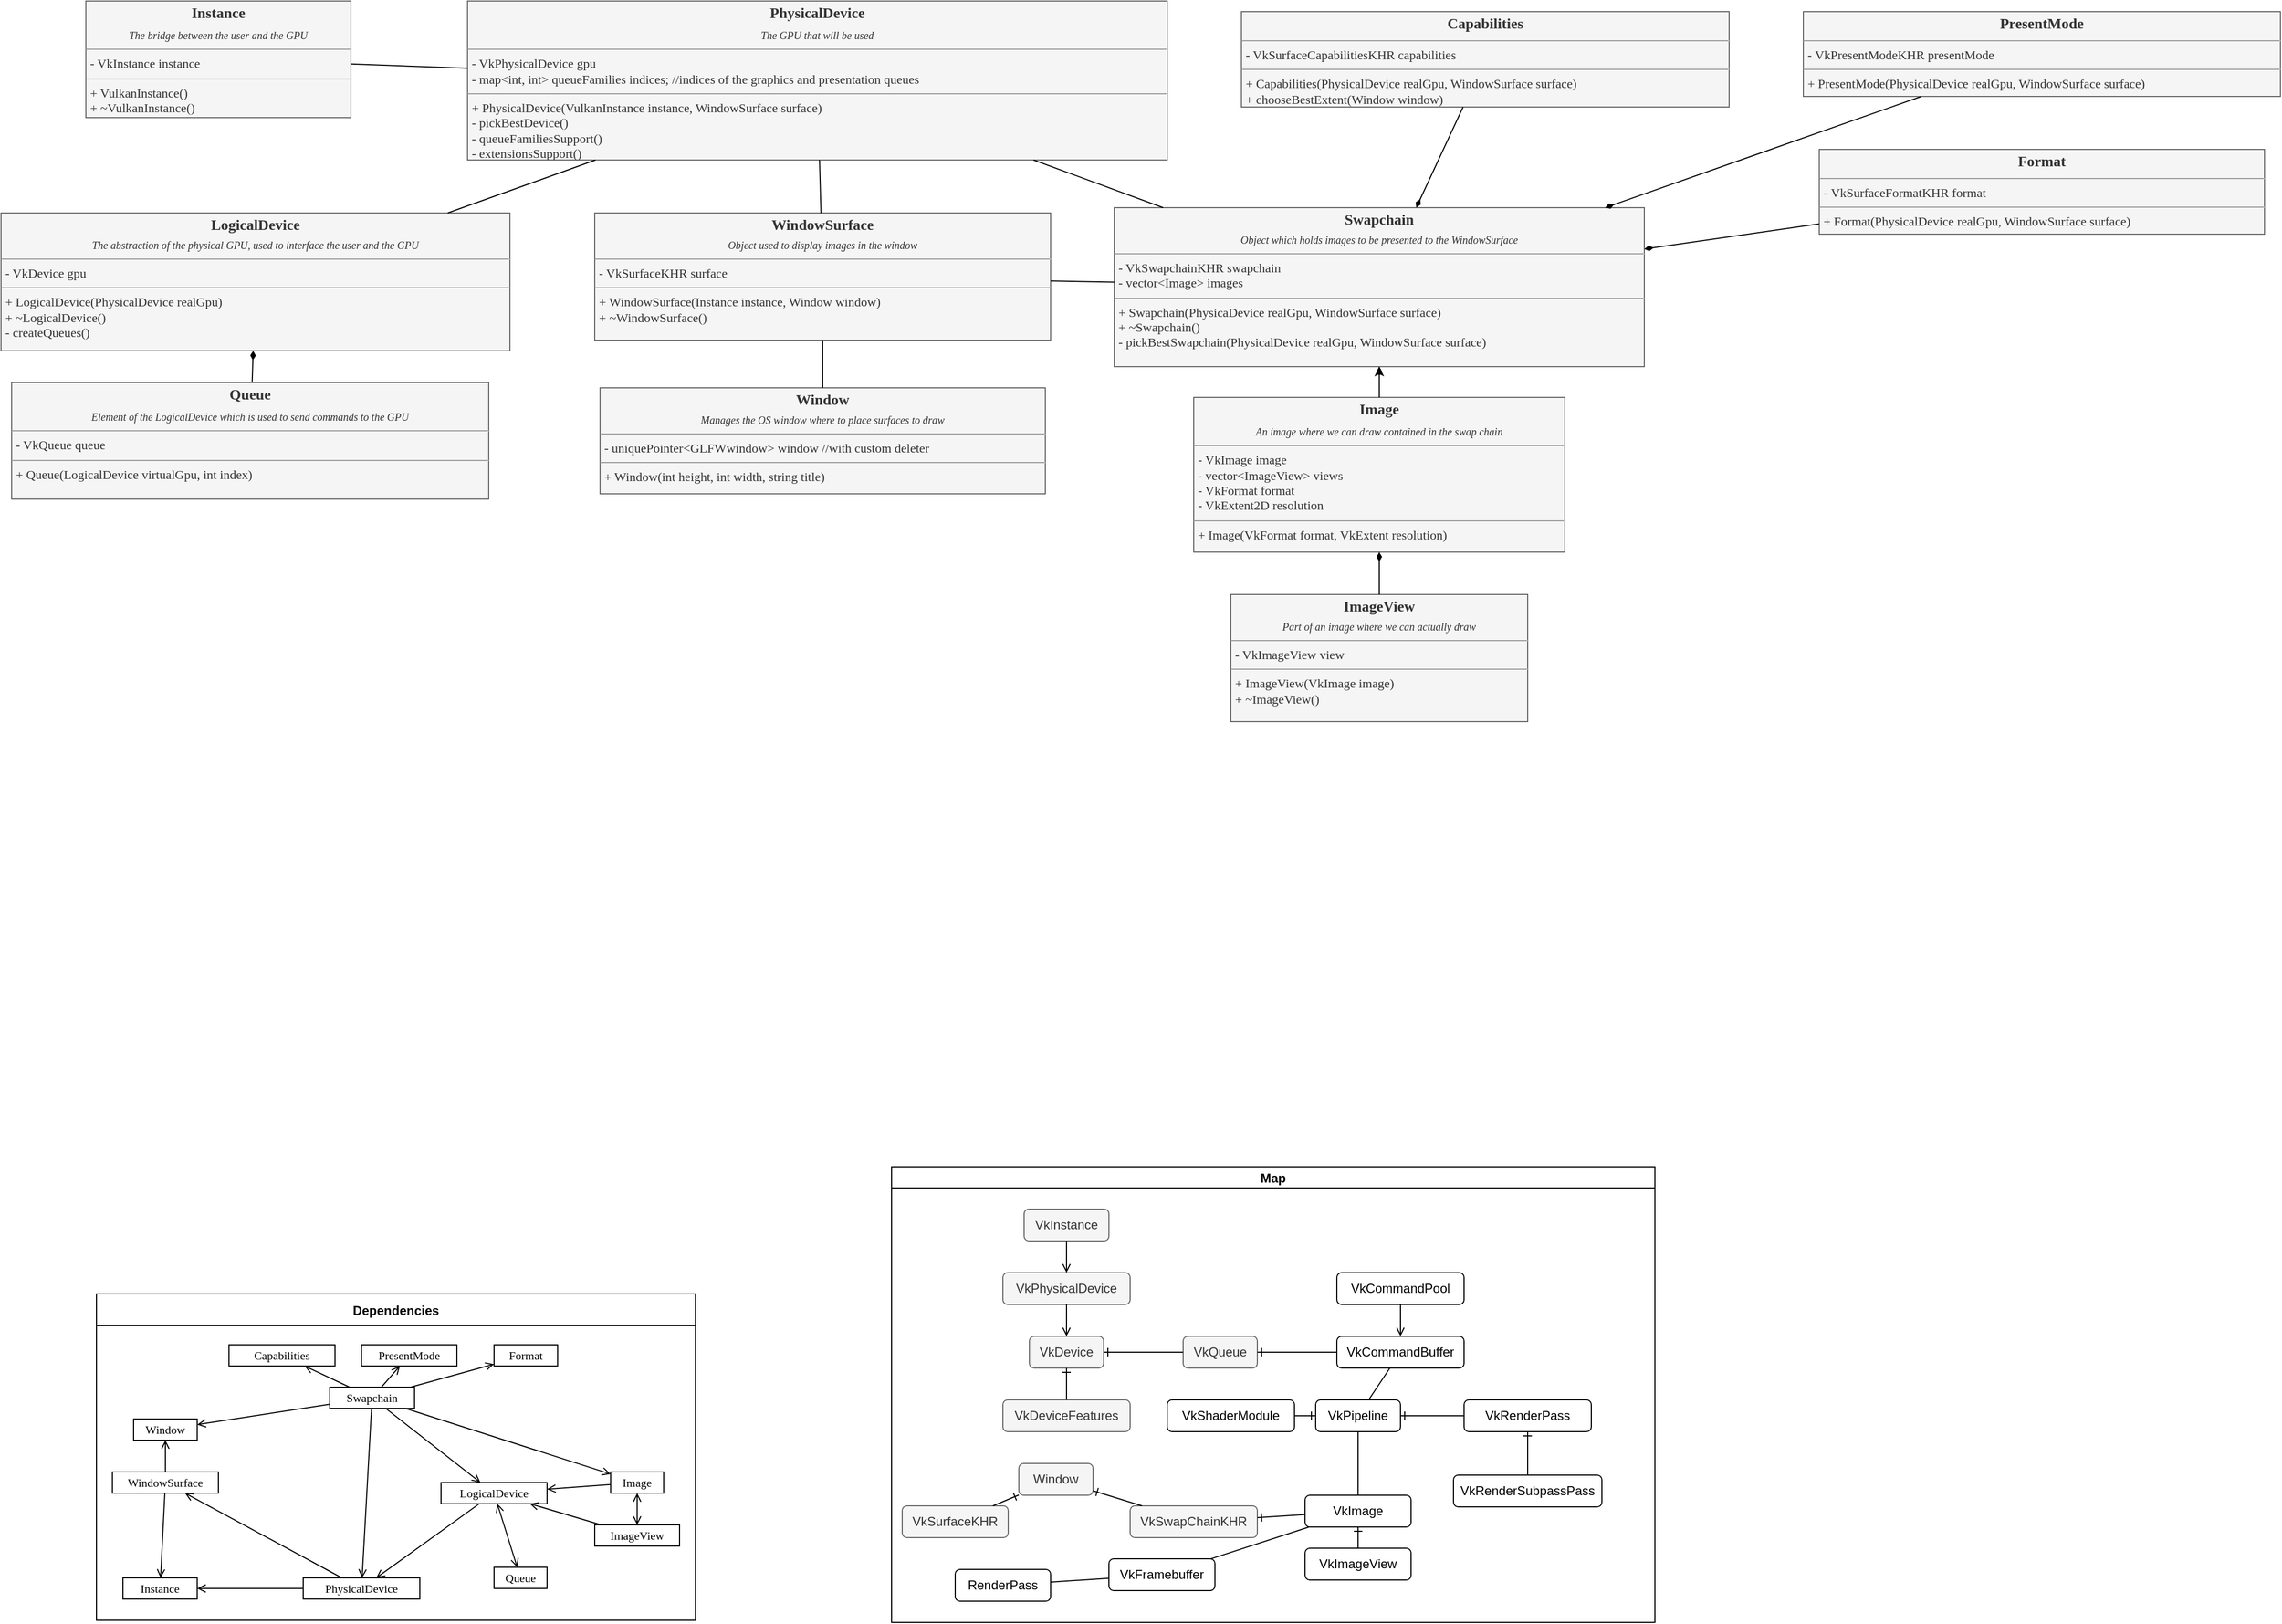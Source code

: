 <mxfile version="19.0.3" type="device"><diagram id="rbOcFvjgUG9JB_OX_Ti9" name="Page-1"><mxGraphModel dx="1422" dy="857" grid="1" gridSize="10" guides="1" tooltips="1" connect="1" arrows="1" fold="1" page="1" pageScale="1" pageWidth="1169" pageHeight="827" math="0" shadow="0"><root><mxCell id="0"/><mxCell id="1" parent="0"/><mxCell id="Csarh29boLUl1VEJ10SK-6" value="&lt;p style=&quot;margin:0px;margin-top:4px;text-align:center;&quot;&gt;&lt;b&gt;&lt;font style=&quot;font-size: 14px;&quot;&gt;Window&lt;/font&gt;&lt;/b&gt;&lt;/p&gt;&lt;p style=&quot;margin: 4px 0px 0px; text-align: center; font-size: 10px;&quot;&gt;&lt;i&gt;Manages the OS window where to place surfaces to draw&lt;/i&gt;&lt;/p&gt;&lt;hr size=&quot;1&quot;&gt;&lt;p style=&quot;margin:0px;margin-left:4px;&quot;&gt;- uniquePointer&amp;lt;GLFWwindow&amp;gt; window //with custom deleter&lt;br&gt;&lt;/p&gt;&lt;hr size=&quot;1&quot;&gt;&lt;p style=&quot;margin:0px;margin-left:4px;&quot;&gt;+ Window(int height, int width, string title)&lt;br&gt;&lt;/p&gt;" style="verticalAlign=top;align=left;overflow=fill;fontSize=12;fontFamily=Lucida Console;html=1;fillColor=#f5f5f5;fontColor=#333333;strokeColor=#666666;" parent="1" vertex="1"><mxGeometry x="645" y="405" width="420" height="100" as="geometry"/></mxCell><mxCell id="Csarh29boLUl1VEJ10SK-7" value="&lt;p style=&quot;margin:0px;margin-top:4px;text-align:center;&quot;&gt;&lt;span style=&quot;background-color: initial; font-size: 14px;&quot;&gt;&lt;b&gt;Instance&lt;/b&gt;&lt;/span&gt;&lt;/p&gt;&lt;p style=&quot;margin:0px;margin-top:4px;text-align:center;&quot;&gt;&lt;i style=&quot;font-size: 10px; background-color: initial;&quot;&gt;The bridge between the user and the GPU&lt;/i&gt;&lt;br&gt;&lt;/p&gt;&lt;hr size=&quot;1&quot;&gt;&lt;p style=&quot;margin:0px;margin-left:4px;&quot;&gt;- VkInstance instance&lt;br&gt;&lt;/p&gt;&lt;hr size=&quot;1&quot;&gt;&lt;p style=&quot;margin:0px;margin-left:4px;&quot;&gt;+ VulkanInstance()&lt;br&gt;&lt;/p&gt;&lt;p style=&quot;margin:0px;margin-left:4px;&quot;&gt;+ ~VulkanInstance()&lt;/p&gt;" style="verticalAlign=top;align=left;overflow=fill;fontSize=12;fontFamily=Lucida Console;html=1;fillColor=#f5f5f5;fontColor=#333333;strokeColor=#666666;" parent="1" vertex="1"><mxGeometry x="160" y="40" width="250" height="110" as="geometry"/></mxCell><mxCell id="x0F5m9DNL4i5_MZK4fRw-37" value="&lt;p style=&quot;margin:0px;margin-top:4px;text-align:center;&quot;&gt;&lt;span style=&quot;background-color: initial; font-size: 14px;&quot;&gt;&lt;b&gt;PhysicalDevice&lt;/b&gt;&lt;/span&gt;&lt;/p&gt;&lt;p style=&quot;margin:0px;margin-top:4px;text-align:center;&quot;&gt;&lt;i style=&quot;background-color: initial; font-size: 10px;&quot;&gt;The GPU that will be used&lt;/i&gt;&lt;br&gt;&lt;/p&gt;&lt;hr size=&quot;1&quot;&gt;&lt;p style=&quot;margin:0px;margin-left:4px;&quot;&gt;- VkPhysicalDevice gpu&lt;br&gt;&lt;/p&gt;&lt;p style=&quot;margin:0px;margin-left:4px;&quot;&gt;- map&amp;lt;int, int&amp;gt; queueFamilies indices; //indices of the graphics and presentation queues&lt;/p&gt;&lt;hr size=&quot;1&quot;&gt;&lt;p style=&quot;margin:0px;margin-left:4px;&quot;&gt;+ PhysicalDevice(VulkanInstance instance, WindowSurface surface)&lt;/p&gt;&lt;p style=&quot;margin:0px;margin-left:4px;&quot;&gt;- pickBestDevice()&lt;br&gt;- queueFamiliesSupport()&lt;/p&gt;&lt;p style=&quot;margin:0px;margin-left:4px;&quot;&gt;- extensionsSupport()&lt;/p&gt;" style="verticalAlign=top;align=left;overflow=fill;fontSize=12;fontFamily=Lucida Console;html=1;fillColor=#f5f5f5;fontColor=#333333;strokeColor=#666666;" parent="1" vertex="1"><mxGeometry x="520" y="40" width="660" height="150" as="geometry"/></mxCell><mxCell id="x0F5m9DNL4i5_MZK4fRw-38" value="&lt;p style=&quot;margin:0px;margin-top:4px;text-align:center;&quot;&gt;&lt;b&gt;&lt;font style=&quot;font-size: 14px;&quot;&gt;LogicalDevice&lt;/font&gt;&lt;/b&gt;&lt;/p&gt;&lt;p style=&quot;margin: 4px 0px 0px; text-align: center; font-size: 10px;&quot;&gt;&lt;i&gt;The abstraction of the physical GPU, used to interface the user and the GPU&lt;/i&gt;&lt;/p&gt;&lt;hr size=&quot;1&quot;&gt;&lt;p style=&quot;margin:0px;margin-left:4px;&quot;&gt;- VkDevice gpu&lt;br&gt;&lt;/p&gt;&lt;hr size=&quot;1&quot;&gt;&lt;p style=&quot;margin:0px;margin-left:4px;&quot;&gt;+ LogicalDevice(PhysicalDevice realGpu)&lt;br&gt;&lt;/p&gt;&lt;p style=&quot;margin:0px;margin-left:4px;&quot;&gt;+ ~LogicalDevice()&lt;/p&gt;&lt;p style=&quot;margin:0px;margin-left:4px;&quot;&gt;- createQueues()&lt;/p&gt;" style="verticalAlign=top;align=left;overflow=fill;fontSize=12;fontFamily=Lucida Console;html=1;fillColor=#f5f5f5;fontColor=#333333;strokeColor=#666666;" parent="1" vertex="1"><mxGeometry x="80" y="240" width="480" height="130" as="geometry"/></mxCell><mxCell id="x0F5m9DNL4i5_MZK4fRw-39" value="&lt;p style=&quot;margin:0px;margin-top:4px;text-align:center;&quot;&gt;&lt;span style=&quot;background-color: initial; font-size: 14px;&quot;&gt;&lt;b&gt;Queue&lt;/b&gt;&lt;/span&gt;&lt;/p&gt;&lt;p style=&quot;margin:0px;margin-top:4px;text-align:center;&quot;&gt;&lt;i style=&quot;font-size: 10px; background-color: initial;&quot;&gt;Element of the LogicalDevice which is used to send commands to the GPU&lt;/i&gt;&lt;br&gt;&lt;/p&gt;&lt;hr size=&quot;1&quot;&gt;&lt;p style=&quot;margin:0px;margin-left:4px;&quot;&gt;- VkQueue queue&lt;br&gt;&lt;/p&gt;&lt;hr size=&quot;1&quot;&gt;&lt;p style=&quot;margin:0px;margin-left:4px;&quot;&gt;+ Queue(LogicalDevice virtualGpu, int index)&lt;br&gt;&lt;/p&gt;" style="verticalAlign=top;align=left;overflow=fill;fontSize=12;fontFamily=Lucida Console;html=1;fillColor=#f5f5f5;fontColor=#333333;strokeColor=#666666;" parent="1" vertex="1"><mxGeometry x="90" y="400" width="450" height="110" as="geometry"/></mxCell><mxCell id="x0F5m9DNL4i5_MZK4fRw-40" value="" style="endArrow=diamondThin;html=1;rounded=0;endFill=1;" parent="1" source="x0F5m9DNL4i5_MZK4fRw-39" target="x0F5m9DNL4i5_MZK4fRw-38" edge="1"><mxGeometry width="50" height="50" relative="1" as="geometry"><mxPoint x="900" y="250" as="sourcePoint"/><mxPoint x="950" y="200" as="targetPoint"/></mxGeometry></mxCell><mxCell id="x0F5m9DNL4i5_MZK4fRw-42" value="" style="endArrow=none;html=1;rounded=0;" parent="1" source="x0F5m9DNL4i5_MZK4fRw-38" target="x0F5m9DNL4i5_MZK4fRw-37" edge="1"><mxGeometry width="50" height="50" relative="1" as="geometry"><mxPoint x="900" y="250" as="sourcePoint"/><mxPoint x="950" y="200" as="targetPoint"/></mxGeometry></mxCell><mxCell id="x0F5m9DNL4i5_MZK4fRw-43" value="&lt;p style=&quot;margin:0px;margin-top:4px;text-align:center;&quot;&gt;&lt;b&gt;&lt;font style=&quot;font-size: 14px;&quot;&gt;WindowSurface&lt;/font&gt;&lt;/b&gt;&lt;/p&gt;&lt;p style=&quot;margin: 4px 0px 0px; text-align: center; font-size: 10px;&quot;&gt;&lt;i&gt;Object used to display images in the window&lt;/i&gt;&lt;/p&gt;&lt;hr size=&quot;1&quot;&gt;&lt;p style=&quot;margin:0px;margin-left:4px;&quot;&gt;- VkSurfaceKHR surface&lt;br&gt;&lt;/p&gt;&lt;hr size=&quot;1&quot;&gt;&lt;p style=&quot;margin:0px;margin-left:4px;&quot;&gt;+ WindowSurface(Instance instance, Window window)&lt;br&gt;&lt;/p&gt;&lt;p style=&quot;margin:0px;margin-left:4px;&quot;&gt;+ ~WindowSurface()&lt;/p&gt;" style="verticalAlign=top;align=left;overflow=fill;fontSize=12;fontFamily=Lucida Console;html=1;fillColor=#f5f5f5;fontColor=#333333;strokeColor=#666666;" parent="1" vertex="1"><mxGeometry x="640" y="240" width="430" height="120" as="geometry"/></mxCell><mxCell id="x0F5m9DNL4i5_MZK4fRw-44" value="" style="endArrow=none;html=1;rounded=0;" parent="1" source="Csarh29boLUl1VEJ10SK-7" target="x0F5m9DNL4i5_MZK4fRw-37" edge="1"><mxGeometry width="50" height="50" relative="1" as="geometry"><mxPoint x="700" y="130" as="sourcePoint"/><mxPoint x="750" y="80" as="targetPoint"/></mxGeometry></mxCell><mxCell id="x0F5m9DNL4i5_MZK4fRw-45" value="" style="endArrow=none;html=1;rounded=0;" parent="1" source="x0F5m9DNL4i5_MZK4fRw-43" target="x0F5m9DNL4i5_MZK4fRw-37" edge="1"><mxGeometry width="50" height="50" relative="1" as="geometry"><mxPoint x="240" y="580" as="sourcePoint"/><mxPoint x="290" y="530" as="targetPoint"/></mxGeometry></mxCell><mxCell id="x0F5m9DNL4i5_MZK4fRw-46" value="" style="endArrow=none;html=1;rounded=0;" parent="1" source="Csarh29boLUl1VEJ10SK-6" target="x0F5m9DNL4i5_MZK4fRw-43" edge="1"><mxGeometry width="50" height="50" relative="1" as="geometry"><mxPoint x="240" y="650" as="sourcePoint"/><mxPoint x="290" y="600" as="targetPoint"/></mxGeometry></mxCell><mxCell id="x0F5m9DNL4i5_MZK4fRw-47" value="&lt;p style=&quot;margin:0px;margin-top:4px;text-align:center;&quot;&gt;&lt;b&gt;&lt;font style=&quot;font-size: 14px;&quot;&gt;Swapchain&lt;/font&gt;&lt;/b&gt;&lt;/p&gt;&lt;p style=&quot;margin: 4px 0px 0px; text-align: center; font-size: 10px;&quot;&gt;&lt;i&gt;Object which holds images to be presented to the WindowSurface&lt;/i&gt;&lt;/p&gt;&lt;hr size=&quot;1&quot;&gt;&lt;p style=&quot;margin:0px;margin-left:4px;&quot;&gt;- VkSwapchainKHR swapchain&lt;br&gt;&lt;/p&gt;&lt;p style=&quot;margin:0px;margin-left:4px;&quot;&gt;- vector&amp;lt;Image&amp;gt; images&lt;/p&gt;&lt;hr size=&quot;1&quot;&gt;&lt;p style=&quot;margin:0px;margin-left:4px;&quot;&gt;+ Swapchain(PhysicaDevice realGpu, WindowSurface surface)&lt;br&gt;&lt;/p&gt;&lt;p style=&quot;margin:0px;margin-left:4px;&quot;&gt;+ ~Swapchain()&lt;/p&gt;&lt;p style=&quot;margin:0px;margin-left:4px;&quot;&gt;- pickBestSwapchain(PhysicalDevice realGpu, WindowSurface surface)&lt;/p&gt;" style="verticalAlign=top;align=left;overflow=fill;fontSize=12;fontFamily=Lucida Console;html=1;fillColor=#f5f5f5;fontColor=#333333;strokeColor=#666666;" parent="1" vertex="1"><mxGeometry x="1130" y="235" width="500" height="150" as="geometry"/></mxCell><mxCell id="x0F5m9DNL4i5_MZK4fRw-48" value="" style="endArrow=none;html=1;rounded=0;" parent="1" source="x0F5m9DNL4i5_MZK4fRw-47" target="x0F5m9DNL4i5_MZK4fRw-43" edge="1"><mxGeometry width="50" height="50" relative="1" as="geometry"><mxPoint x="670" y="800" as="sourcePoint"/><mxPoint x="720" y="750" as="targetPoint"/></mxGeometry></mxCell><mxCell id="x0F5m9DNL4i5_MZK4fRw-49" value="" style="endArrow=none;html=1;rounded=0;" parent="1" source="x0F5m9DNL4i5_MZK4fRw-47" target="x0F5m9DNL4i5_MZK4fRw-37" edge="1"><mxGeometry width="50" height="50" relative="1" as="geometry"><mxPoint x="700" y="760" as="sourcePoint"/><mxPoint x="750" y="710" as="targetPoint"/></mxGeometry></mxCell><mxCell id="xF04Z9lJuxCk-UD2dmG_-4" value="" style="edgeStyle=orthogonalEdgeStyle;rounded=0;orthogonalLoop=1;jettySize=auto;html=1;" parent="1" source="3VVenZ4GIFBCYNh-mGEa-1" target="x0F5m9DNL4i5_MZK4fRw-47" edge="1"><mxGeometry relative="1" as="geometry"/></mxCell><mxCell id="3VVenZ4GIFBCYNh-mGEa-1" value="&lt;p style=&quot;margin:0px;margin-top:4px;text-align:center;&quot;&gt;&lt;span style=&quot;background-color: initial; font-size: 14px;&quot;&gt;&lt;b&gt;Image&lt;/b&gt;&lt;/span&gt;&lt;/p&gt;&lt;p style=&quot;margin:0px;margin-top:4px;text-align:center;&quot;&gt;&lt;span style=&quot;font-size: 10px;&quot;&gt;&lt;i&gt;An image where we can draw contained in the swap chain&lt;/i&gt;&lt;/span&gt;&lt;/p&gt;&lt;hr size=&quot;1&quot;&gt;&lt;p style=&quot;margin:0px;margin-left:4px;&quot;&gt;- VkImage image&lt;br&gt;&lt;/p&gt;&lt;p style=&quot;margin:0px;margin-left:4px;&quot;&gt;- vector&amp;lt;ImageView&amp;gt; views&lt;/p&gt;&lt;p style=&quot;margin:0px;margin-left:4px;&quot;&gt;- VkFormat format&lt;/p&gt;&lt;p style=&quot;margin:0px;margin-left:4px;&quot;&gt;- VkExtent2D resolution&lt;/p&gt;&lt;hr size=&quot;1&quot;&gt;&lt;p style=&quot;margin:0px;margin-left:4px;&quot;&gt;+ Image(VkFormat format, VkExtent resolution)&lt;br&gt;&lt;/p&gt;" style="verticalAlign=top;align=left;overflow=fill;fontSize=12;fontFamily=Lucida Console;html=1;fillColor=#f5f5f5;fontColor=#333333;strokeColor=#666666;" parent="1" vertex="1"><mxGeometry x="1205" y="414" width="350" height="146" as="geometry"/></mxCell><mxCell id="3VVenZ4GIFBCYNh-mGEa-2" value="" style="endArrow=diamondThin;html=1;rounded=0;endFill=1;" parent="1" source="3VVenZ4GIFBCYNh-mGEa-1" target="x0F5m9DNL4i5_MZK4fRw-47" edge="1"><mxGeometry width="50" height="50" relative="1" as="geometry"><mxPoint x="326.833" y="410" as="sourcePoint"/><mxPoint x="327.833" y="380" as="targetPoint"/></mxGeometry></mxCell><mxCell id="3VVenZ4GIFBCYNh-mGEa-6" value="&lt;p style=&quot;margin:0px;margin-top:4px;text-align:center;&quot;&gt;&lt;b&gt;&lt;font style=&quot;font-size: 14px;&quot;&gt;ImageView&lt;/font&gt;&lt;/b&gt;&lt;/p&gt;&lt;p style=&quot;margin: 4px 0px 0px; text-align: center; font-size: 10px;&quot;&gt;&lt;i&gt;Part of an image where we can actually draw&lt;/i&gt;&lt;/p&gt;&lt;hr size=&quot;1&quot;&gt;&lt;p style=&quot;margin:0px;margin-left:4px;&quot;&gt;- VkImageView view&lt;br&gt;&lt;/p&gt;&lt;hr size=&quot;1&quot;&gt;&lt;p style=&quot;margin:0px;margin-left:4px;&quot;&gt;+ ImageView(VkImage image)&lt;br&gt;&lt;/p&gt;&lt;p style=&quot;margin:0px;margin-left:4px;&quot;&gt;+ ~ImageView()&lt;/p&gt;" style="verticalAlign=top;align=left;overflow=fill;fontSize=12;fontFamily=Lucida Console;html=1;fillColor=#f5f5f5;fontColor=#333333;strokeColor=#666666;" parent="1" vertex="1"><mxGeometry x="1240" y="600" width="280" height="120" as="geometry"/></mxCell><mxCell id="3VVenZ4GIFBCYNh-mGEa-7" value="" style="endArrow=diamondThin;html=1;rounded=0;endFill=1;" parent="1" source="3VVenZ4GIFBCYNh-mGEa-6" target="3VVenZ4GIFBCYNh-mGEa-1" edge="1"><mxGeometry width="50" height="50" relative="1" as="geometry"><mxPoint x="1390" y="424" as="sourcePoint"/><mxPoint x="1390" y="395" as="targetPoint"/></mxGeometry></mxCell><mxCell id="xF04Z9lJuxCk-UD2dmG_-1" value="&lt;p style=&quot;margin:0px;margin-top:4px;text-align:center;&quot;&gt;&lt;b&gt;&lt;font style=&quot;font-size: 14px;&quot;&gt;Format&lt;/font&gt;&lt;/b&gt;&lt;/p&gt;&lt;hr size=&quot;1&quot;&gt;&lt;p style=&quot;margin:0px;margin-left:4px;&quot;&gt;-&amp;nbsp;VkSurfaceFormatKHR format&lt;/p&gt;&lt;hr size=&quot;1&quot;&gt;&lt;p style=&quot;margin:0px;margin-left:4px;&quot;&gt;+ Format(PhysicalDevice realGpu, WindowSurface surface)&lt;/p&gt;" style="verticalAlign=top;align=left;overflow=fill;fontSize=12;fontFamily=Lucida Console;html=1;fillColor=#f5f5f5;fontColor=#333333;strokeColor=#666666;" parent="1" vertex="1"><mxGeometry x="1795" y="180" width="420" height="80" as="geometry"/></mxCell><mxCell id="xF04Z9lJuxCk-UD2dmG_-2" value="&lt;p style=&quot;margin:0px;margin-top:4px;text-align:center;&quot;&gt;&lt;b&gt;&lt;font style=&quot;font-size: 14px;&quot;&gt;PresentMode&lt;/font&gt;&lt;/b&gt;&lt;/p&gt;&lt;hr size=&quot;1&quot;&gt;&lt;p style=&quot;margin:0px;margin-left:4px;&quot;&gt;-&amp;nbsp;VkPresentModeKHR presentMode&lt;/p&gt;&lt;hr size=&quot;1&quot;&gt;&lt;p style=&quot;margin:0px;margin-left:4px;&quot;&gt;+ PresentMode(PhysicalDevice realGpu, WindowSurface surface)&lt;br&gt;&lt;/p&gt;" style="verticalAlign=top;align=left;overflow=fill;fontSize=12;fontFamily=Lucida Console;html=1;fillColor=#f5f5f5;fontColor=#333333;strokeColor=#666666;" parent="1" vertex="1"><mxGeometry x="1780" y="50" width="450" height="80" as="geometry"/></mxCell><mxCell id="xF04Z9lJuxCk-UD2dmG_-3" value="&lt;p style=&quot;margin:0px;margin-top:4px;text-align:center;&quot;&gt;&lt;b&gt;&lt;font style=&quot;font-size: 14px;&quot;&gt;Capabilities&lt;/font&gt;&lt;/b&gt;&lt;/p&gt;&lt;hr size=&quot;1&quot;&gt;&lt;p style=&quot;margin:0px;margin-left:4px;&quot;&gt;- VkSurfaceCapabilitiesKHR capabilities&lt;/p&gt;&lt;hr size=&quot;1&quot;&gt;&lt;p style=&quot;margin:0px;margin-left:4px;&quot;&gt;+ Capabilities(PhysicalDevice realGpu, WindowSurface surface)&lt;/p&gt;&lt;p style=&quot;margin:0px;margin-left:4px;&quot;&gt;+ chooseBestExtent(Window window)&lt;/p&gt;" style="verticalAlign=top;align=left;overflow=fill;fontSize=12;fontFamily=Lucida Console;html=1;fillColor=#f5f5f5;fontColor=#333333;strokeColor=#666666;" parent="1" vertex="1"><mxGeometry x="1250" y="50" width="460" height="90" as="geometry"/></mxCell><mxCell id="xF04Z9lJuxCk-UD2dmG_-5" value="" style="endArrow=diamondThin;html=1;rounded=0;endFill=1;" parent="1" source="xF04Z9lJuxCk-UD2dmG_-1" target="x0F5m9DNL4i5_MZK4fRw-47" edge="1"><mxGeometry width="50" height="50" relative="1" as="geometry"><mxPoint x="1390" y="610" as="sourcePoint"/><mxPoint x="1390" y="570" as="targetPoint"/></mxGeometry></mxCell><mxCell id="xF04Z9lJuxCk-UD2dmG_-6" value="" style="endArrow=diamondThin;html=1;rounded=0;endFill=1;" parent="1" source="xF04Z9lJuxCk-UD2dmG_-2" target="x0F5m9DNL4i5_MZK4fRw-47" edge="1"><mxGeometry width="50" height="50" relative="1" as="geometry"><mxPoint x="1400" y="620" as="sourcePoint"/><mxPoint x="1400" y="580" as="targetPoint"/></mxGeometry></mxCell><mxCell id="xF04Z9lJuxCk-UD2dmG_-7" value="" style="endArrow=diamondThin;html=1;rounded=0;endFill=1;" parent="1" source="xF04Z9lJuxCk-UD2dmG_-3" target="x0F5m9DNL4i5_MZK4fRw-47" edge="1"><mxGeometry width="50" height="50" relative="1" as="geometry"><mxPoint x="1410" y="630" as="sourcePoint"/><mxPoint x="1410" y="590" as="targetPoint"/></mxGeometry></mxCell><mxCell id="A_vBWlSeUT09PbW0YSJI-48" value="Dependencies" style="swimlane;startSize=30;rounded=0;fontSize=12;" parent="1" vertex="1"><mxGeometry x="170" y="1260" width="565" height="308" as="geometry"><mxRectangle x="140" y="1220" width="150" height="30" as="alternateBounds"/></mxGeometry></mxCell><mxCell id="A_vBWlSeUT09PbW0YSJI-1" value="&lt;p style=&quot;margin: 4px 0px 0px; font-size: 11px;&quot;&gt;&lt;span style=&quot;font-size: 11px;&quot;&gt;&lt;font style=&quot;font-size: 11px;&quot;&gt;Window&lt;/font&gt;&lt;/span&gt;&lt;/p&gt;" style="verticalAlign=middle;align=center;overflow=fill;fontSize=11;fontFamily=Lucida Console;html=1;rounded=0;fontStyle=0" parent="A_vBWlSeUT09PbW0YSJI-48" vertex="1"><mxGeometry x="35" y="118" width="60" height="20" as="geometry"/></mxCell><mxCell id="A_vBWlSeUT09PbW0YSJI-2" value="&lt;p style=&quot;margin: 4px 0px 0px; font-size: 11px;&quot;&gt;&lt;span style=&quot;background-color: initial; font-size: 11px;&quot;&gt;&lt;span style=&quot;font-size: 11px;&quot;&gt;Instance&lt;/span&gt;&lt;/span&gt;&lt;/p&gt;" style="verticalAlign=middle;align=center;overflow=fill;fontSize=11;fontFamily=Lucida Console;html=1;rounded=0;fontStyle=0" parent="A_vBWlSeUT09PbW0YSJI-48" vertex="1"><mxGeometry x="25" y="268" width="70" height="20" as="geometry"/></mxCell><mxCell id="A_vBWlSeUT09PbW0YSJI-3" value="&lt;p style=&quot;margin: 4px 0px 0px; font-size: 11px;&quot;&gt;&lt;span style=&quot;background-color: initial; font-size: 11px;&quot;&gt;&lt;span style=&quot;font-size: 11px;&quot;&gt;PhysicalDevice&lt;/span&gt;&lt;/span&gt;&lt;/p&gt;" style="verticalAlign=middle;align=center;overflow=fill;fontSize=11;fontFamily=Lucida Console;html=1;rounded=0;fontStyle=0" parent="A_vBWlSeUT09PbW0YSJI-48" vertex="1"><mxGeometry x="195" y="268" width="110" height="20" as="geometry"/></mxCell><mxCell id="A_vBWlSeUT09PbW0YSJI-4" value="&lt;p style=&quot;margin: 4px 0px 0px; font-size: 11px;&quot;&gt;&lt;span style=&quot;font-size: 11px;&quot;&gt;&lt;font style=&quot;font-size: 11px;&quot;&gt;LogicalDevice&lt;/font&gt;&lt;/span&gt;&lt;/p&gt;" style="verticalAlign=middle;align=center;overflow=fill;fontSize=11;fontFamily=Lucida Console;html=1;rounded=0;fontStyle=0" parent="A_vBWlSeUT09PbW0YSJI-48" vertex="1"><mxGeometry x="325" y="178" width="100" height="20" as="geometry"/></mxCell><mxCell id="A_vBWlSeUT09PbW0YSJI-5" value="&lt;p style=&quot;margin: 4px 0px 0px; font-size: 11px;&quot;&gt;&lt;span style=&quot;background-color: initial; font-size: 11px;&quot;&gt;&lt;span style=&quot;font-size: 11px;&quot;&gt;Queue&lt;/span&gt;&lt;/span&gt;&lt;/p&gt;" style="verticalAlign=middle;align=center;overflow=fill;fontSize=11;fontFamily=Lucida Console;html=1;rounded=0;fontStyle=0" parent="A_vBWlSeUT09PbW0YSJI-48" vertex="1"><mxGeometry x="375" y="258" width="50" height="20" as="geometry"/></mxCell><mxCell id="A_vBWlSeUT09PbW0YSJI-8" value="&lt;p style=&quot;margin: 4px 0px 0px; font-size: 11px;&quot;&gt;&lt;span style=&quot;font-size: 11px;&quot;&gt;&lt;font style=&quot;font-size: 11px;&quot;&gt;WindowSurface&lt;/font&gt;&lt;/span&gt;&lt;/p&gt;" style="verticalAlign=middle;align=center;overflow=fill;fontSize=11;fontFamily=Lucida Console;html=1;rounded=0;fontStyle=0" parent="A_vBWlSeUT09PbW0YSJI-48" vertex="1"><mxGeometry x="15" y="168" width="100" height="20" as="geometry"/></mxCell><mxCell id="A_vBWlSeUT09PbW0YSJI-12" value="&lt;p style=&quot;margin: 4px 0px 0px; font-size: 11px;&quot;&gt;&lt;span style=&quot;font-size: 11px;&quot;&gt;&lt;font style=&quot;font-size: 11px;&quot;&gt;Swapchain&lt;/font&gt;&lt;/span&gt;&lt;/p&gt;" style="verticalAlign=middle;align=center;overflow=fill;fontSize=11;fontFamily=Lucida Console;html=1;rounded=0;fontStyle=0" parent="A_vBWlSeUT09PbW0YSJI-48" vertex="1"><mxGeometry x="220" y="88" width="80" height="20" as="geometry"/></mxCell><mxCell id="A_vBWlSeUT09PbW0YSJI-16" value="&lt;p style=&quot;margin: 4px 0px 0px; font-size: 11px;&quot;&gt;&lt;span style=&quot;background-color: initial; font-size: 11px;&quot;&gt;&lt;span style=&quot;font-size: 11px;&quot;&gt;Image&lt;/span&gt;&lt;/span&gt;&lt;/p&gt;" style="verticalAlign=middle;align=center;overflow=fill;fontSize=11;fontFamily=Lucida Console;html=1;rounded=0;fontStyle=0" parent="A_vBWlSeUT09PbW0YSJI-48" vertex="1"><mxGeometry x="485" y="168" width="50" height="20" as="geometry"/></mxCell><mxCell id="A_vBWlSeUT09PbW0YSJI-18" value="&lt;p style=&quot;margin: 4px 0px 0px; font-size: 11px;&quot;&gt;&lt;span style=&quot;font-size: 11px;&quot;&gt;&lt;font style=&quot;font-size: 11px;&quot;&gt;ImageView&lt;/font&gt;&lt;/span&gt;&lt;/p&gt;" style="verticalAlign=middle;align=center;overflow=fill;fontSize=11;fontFamily=Lucida Console;html=1;rounded=0;fontStyle=0" parent="A_vBWlSeUT09PbW0YSJI-48" vertex="1"><mxGeometry x="470" y="218" width="80" height="20" as="geometry"/></mxCell><mxCell id="A_vBWlSeUT09PbW0YSJI-20" value="&lt;p style=&quot;margin: 4px 0px 0px; font-size: 11px;&quot;&gt;&lt;span style=&quot;font-size: 11px;&quot;&gt;&lt;font style=&quot;font-size: 11px;&quot;&gt;Format&lt;br style=&quot;font-size: 11px;&quot;&gt;&lt;/font&gt;&lt;/span&gt;&lt;/p&gt;" style="verticalAlign=middle;align=center;overflow=fill;fontSize=11;fontFamily=Lucida Console;html=1;rounded=0;fontStyle=0" parent="A_vBWlSeUT09PbW0YSJI-48" vertex="1"><mxGeometry x="375" y="48" width="60" height="20" as="geometry"/></mxCell><mxCell id="A_vBWlSeUT09PbW0YSJI-21" value="&lt;p style=&quot;margin: 4px 0px 0px; font-size: 11px;&quot;&gt;&lt;span style=&quot;font-size: 11px;&quot;&gt;&lt;font style=&quot;font-size: 11px;&quot;&gt;PresentMode&lt;/font&gt;&lt;/span&gt;&lt;/p&gt;" style="verticalAlign=middle;align=center;overflow=fill;fontSize=11;fontFamily=Lucida Console;html=1;rounded=0;fontStyle=0" parent="A_vBWlSeUT09PbW0YSJI-48" vertex="1"><mxGeometry x="250" y="48" width="90" height="20" as="geometry"/></mxCell><mxCell id="A_vBWlSeUT09PbW0YSJI-22" value="&lt;p style=&quot;margin: 4px 0px 0px; font-size: 11px;&quot;&gt;&lt;span style=&quot;font-size: 11px;&quot;&gt;&lt;font style=&quot;font-size: 11px;&quot;&gt;Capabilities&lt;/font&gt;&lt;/span&gt;&lt;/p&gt;" style="verticalAlign=middle;align=center;overflow=fill;fontSize=11;fontFamily=Lucida Console;html=1;rounded=0;fontStyle=0" parent="A_vBWlSeUT09PbW0YSJI-48" vertex="1"><mxGeometry x="125" y="48" width="100" height="20" as="geometry"/></mxCell><mxCell id="A_vBWlSeUT09PbW0YSJI-29" value="" style="endArrow=open;startArrow=none;html=1;rounded=0;fontSize=11;endFill=0;startFill=0;" parent="A_vBWlSeUT09PbW0YSJI-48" source="A_vBWlSeUT09PbW0YSJI-12" target="A_vBWlSeUT09PbW0YSJI-22" edge="1"><mxGeometry width="50" height="50" relative="1" as="geometry"><mxPoint x="355" y="158" as="sourcePoint"/><mxPoint x="395" y="108" as="targetPoint"/></mxGeometry></mxCell><mxCell id="A_vBWlSeUT09PbW0YSJI-30" value="" style="endArrow=open;startArrow=none;html=1;rounded=0;fontSize=11;endFill=0;startFill=0;" parent="A_vBWlSeUT09PbW0YSJI-48" source="A_vBWlSeUT09PbW0YSJI-12" target="A_vBWlSeUT09PbW0YSJI-21" edge="1"><mxGeometry width="50" height="50" relative="1" as="geometry"><mxPoint x="325" y="138" as="sourcePoint"/><mxPoint x="405" y="118.0" as="targetPoint"/></mxGeometry></mxCell><mxCell id="A_vBWlSeUT09PbW0YSJI-31" value="" style="endArrow=open;startArrow=none;html=1;rounded=0;fontSize=11;endFill=0;startFill=0;" parent="A_vBWlSeUT09PbW0YSJI-48" source="A_vBWlSeUT09PbW0YSJI-12" target="A_vBWlSeUT09PbW0YSJI-20" edge="1"><mxGeometry width="50" height="50" relative="1" as="geometry"><mxPoint x="375" y="178" as="sourcePoint"/><mxPoint x="415" y="128.0" as="targetPoint"/></mxGeometry></mxCell><mxCell id="A_vBWlSeUT09PbW0YSJI-34" value="" style="endArrow=open;startArrow=open;html=1;rounded=0;fontSize=11;endFill=0;startFill=0;fillColor=#dae8fc;strokeColor=#030405;" parent="A_vBWlSeUT09PbW0YSJI-48" source="A_vBWlSeUT09PbW0YSJI-5" target="A_vBWlSeUT09PbW0YSJI-4" edge="1"><mxGeometry width="50" height="50" relative="1" as="geometry"><mxPoint x="250" y="438" as="sourcePoint"/><mxPoint x="290" y="388.0" as="targetPoint"/></mxGeometry></mxCell><mxCell id="A_vBWlSeUT09PbW0YSJI-35" value="" style="endArrow=open;startArrow=none;html=1;rounded=0;fontSize=11;endFill=0;startFill=0;" parent="A_vBWlSeUT09PbW0YSJI-48" source="A_vBWlSeUT09PbW0YSJI-12" target="A_vBWlSeUT09PbW0YSJI-16" edge="1"><mxGeometry width="50" height="50" relative="1" as="geometry"><mxPoint x="415" y="218.0" as="sourcePoint"/><mxPoint x="455" y="168.0" as="targetPoint"/></mxGeometry></mxCell><mxCell id="A_vBWlSeUT09PbW0YSJI-36" value="" style="endArrow=open;startArrow=none;html=1;rounded=0;fontSize=11;endFill=0;startFill=0;" parent="A_vBWlSeUT09PbW0YSJI-48" source="A_vBWlSeUT09PbW0YSJI-12" target="A_vBWlSeUT09PbW0YSJI-1" edge="1"><mxGeometry width="50" height="50" relative="1" as="geometry"><mxPoint x="425" y="228.0" as="sourcePoint"/><mxPoint x="465" y="178.0" as="targetPoint"/></mxGeometry></mxCell><mxCell id="A_vBWlSeUT09PbW0YSJI-37" value="" style="endArrow=open;startArrow=none;html=1;rounded=0;fontSize=11;endFill=0;startFill=0;" parent="A_vBWlSeUT09PbW0YSJI-48" source="A_vBWlSeUT09PbW0YSJI-12" target="A_vBWlSeUT09PbW0YSJI-4" edge="1"><mxGeometry width="50" height="50" relative="1" as="geometry"><mxPoint x="435" y="238.0" as="sourcePoint"/><mxPoint x="475" y="188.0" as="targetPoint"/></mxGeometry></mxCell><mxCell id="A_vBWlSeUT09PbW0YSJI-38" value="" style="endArrow=open;startArrow=none;html=1;rounded=0;fontSize=11;endFill=0;startFill=0;" parent="A_vBWlSeUT09PbW0YSJI-48" source="A_vBWlSeUT09PbW0YSJI-12" target="A_vBWlSeUT09PbW0YSJI-3" edge="1"><mxGeometry width="50" height="50" relative="1" as="geometry"><mxPoint x="445" y="248.0" as="sourcePoint"/><mxPoint x="485" y="198.0" as="targetPoint"/></mxGeometry></mxCell><mxCell id="A_vBWlSeUT09PbW0YSJI-39" value="" style="endArrow=open;startArrow=none;html=1;rounded=0;fontSize=11;endFill=0;startFill=0;" parent="A_vBWlSeUT09PbW0YSJI-48" source="A_vBWlSeUT09PbW0YSJI-8" target="A_vBWlSeUT09PbW0YSJI-2" edge="1"><mxGeometry width="50" height="50" relative="1" as="geometry"><mxPoint x="455" y="258.0" as="sourcePoint"/><mxPoint x="495" y="208.0" as="targetPoint"/></mxGeometry></mxCell><mxCell id="A_vBWlSeUT09PbW0YSJI-40" value="" style="endArrow=open;startArrow=none;html=1;rounded=0;fontSize=11;endFill=0;startFill=0;" parent="A_vBWlSeUT09PbW0YSJI-48" source="A_vBWlSeUT09PbW0YSJI-8" target="A_vBWlSeUT09PbW0YSJI-1" edge="1"><mxGeometry width="50" height="50" relative="1" as="geometry"><mxPoint x="465" y="268.0" as="sourcePoint"/><mxPoint x="505" y="218.0" as="targetPoint"/></mxGeometry></mxCell><mxCell id="A_vBWlSeUT09PbW0YSJI-41" value="" style="endArrow=open;startArrow=none;html=1;rounded=0;fontSize=11;endFill=0;startFill=0;" parent="A_vBWlSeUT09PbW0YSJI-48" source="A_vBWlSeUT09PbW0YSJI-16" target="A_vBWlSeUT09PbW0YSJI-4" edge="1"><mxGeometry width="50" height="50" relative="1" as="geometry"><mxPoint x="405" y="228.0" as="sourcePoint"/><mxPoint x="445" y="178.0" as="targetPoint"/></mxGeometry></mxCell><mxCell id="A_vBWlSeUT09PbW0YSJI-42" value="" style="endArrow=open;startArrow=none;html=1;rounded=0;fontSize=11;endFill=0;startFill=0;" parent="A_vBWlSeUT09PbW0YSJI-48" source="A_vBWlSeUT09PbW0YSJI-18" target="A_vBWlSeUT09PbW0YSJI-4" edge="1"><mxGeometry width="50" height="50" relative="1" as="geometry"><mxPoint x="415" y="238.0" as="sourcePoint"/><mxPoint x="455" y="188.0" as="targetPoint"/></mxGeometry></mxCell><mxCell id="A_vBWlSeUT09PbW0YSJI-43" value="" style="endArrow=open;startArrow=open;html=1;rounded=0;fontSize=11;endFill=0;startFill=0;fillColor=#d5e8d4;strokeColor=#030405;" parent="A_vBWlSeUT09PbW0YSJI-48" source="A_vBWlSeUT09PbW0YSJI-18" target="A_vBWlSeUT09PbW0YSJI-16" edge="1"><mxGeometry width="50" height="50" relative="1" as="geometry"><mxPoint x="425" y="248.0" as="sourcePoint"/><mxPoint x="465" y="198.0" as="targetPoint"/></mxGeometry></mxCell><mxCell id="A_vBWlSeUT09PbW0YSJI-44" value="" style="endArrow=open;startArrow=none;html=1;rounded=0;fontSize=11;endFill=0;startFill=0;" parent="A_vBWlSeUT09PbW0YSJI-48" source="A_vBWlSeUT09PbW0YSJI-4" target="A_vBWlSeUT09PbW0YSJI-3" edge="1"><mxGeometry width="50" height="50" relative="1" as="geometry"><mxPoint x="435" y="258.0" as="sourcePoint"/><mxPoint x="475" y="208.0" as="targetPoint"/></mxGeometry></mxCell><mxCell id="A_vBWlSeUT09PbW0YSJI-45" value="" style="endArrow=open;startArrow=none;html=1;rounded=0;fontSize=11;endFill=0;startFill=0;" parent="A_vBWlSeUT09PbW0YSJI-48" source="A_vBWlSeUT09PbW0YSJI-3" target="A_vBWlSeUT09PbW0YSJI-8" edge="1"><mxGeometry width="50" height="50" relative="1" as="geometry"><mxPoint x="445" y="268.0" as="sourcePoint"/><mxPoint x="485" y="218.0" as="targetPoint"/></mxGeometry></mxCell><mxCell id="A_vBWlSeUT09PbW0YSJI-46" value="" style="endArrow=open;startArrow=none;html=1;rounded=0;fontSize=11;endFill=0;startFill=0;" parent="A_vBWlSeUT09PbW0YSJI-48" source="A_vBWlSeUT09PbW0YSJI-3" target="A_vBWlSeUT09PbW0YSJI-2" edge="1"><mxGeometry width="50" height="50" relative="1" as="geometry"><mxPoint x="455" y="278.0" as="sourcePoint"/><mxPoint x="495" y="228.0" as="targetPoint"/></mxGeometry></mxCell><mxCell id="jGkNXJ-t3kWNMr4gvsUK-2" value="Map" style="swimlane;startSize=20;" parent="1" vertex="1"><mxGeometry x="920" y="1140" width="720" height="430" as="geometry"><mxRectangle x="880" y="920" width="60" height="20" as="alternateBounds"/></mxGeometry></mxCell><mxCell id="x0F5m9DNL4i5_MZK4fRw-35" value="" style="group" parent="jGkNXJ-t3kWNMr4gvsUK-2" vertex="1" connectable="0"><mxGeometry x="10" y="40" width="580" height="370" as="geometry"/></mxCell><mxCell id="x0F5m9DNL4i5_MZK4fRw-1" value="Window" style="rounded=1;whiteSpace=wrap;html=1;glass=0;sketch=0;shadow=0;fillColor=#f5f5f5;fontColor=#333333;strokeColor=#666666;" parent="x0F5m9DNL4i5_MZK4fRw-35" vertex="1"><mxGeometry x="110" y="240" width="70" height="30" as="geometry"/></mxCell><mxCell id="x0F5m9DNL4i5_MZK4fRw-3" value="VkInstance" style="rounded=1;whiteSpace=wrap;html=1;glass=0;sketch=0;shadow=0;fillColor=#f5f5f5;fontColor=#333333;strokeColor=#666666;" parent="x0F5m9DNL4i5_MZK4fRw-35" vertex="1"><mxGeometry x="115" width="80" height="30" as="geometry"/></mxCell><mxCell id="x0F5m9DNL4i5_MZK4fRw-4" value="VkPhysicalDevice" style="rounded=1;whiteSpace=wrap;html=1;glass=0;sketch=0;shadow=0;fillColor=#f5f5f5;fontColor=#333333;strokeColor=#666666;" parent="x0F5m9DNL4i5_MZK4fRw-35" vertex="1"><mxGeometry x="95" y="60" width="120" height="30" as="geometry"/></mxCell><mxCell id="x0F5m9DNL4i5_MZK4fRw-5" value="VkDevice" style="rounded=1;whiteSpace=wrap;html=1;glass=0;sketch=0;shadow=0;fillColor=#f5f5f5;fontColor=#333333;strokeColor=#666666;" parent="x0F5m9DNL4i5_MZK4fRw-35" vertex="1"><mxGeometry x="120" y="120" width="70" height="30" as="geometry"/></mxCell><mxCell id="x0F5m9DNL4i5_MZK4fRw-6" value="VkDeviceFeatures" style="rounded=1;whiteSpace=wrap;html=1;glass=0;sketch=0;shadow=0;fillColor=#f5f5f5;fontColor=#333333;strokeColor=#666666;" parent="x0F5m9DNL4i5_MZK4fRw-35" vertex="1"><mxGeometry x="95" y="180" width="120" height="30" as="geometry"/></mxCell><mxCell id="x0F5m9DNL4i5_MZK4fRw-7" value="VkQueue" style="rounded=1;whiteSpace=wrap;html=1;glass=0;sketch=0;shadow=0;fillColor=#f5f5f5;fontColor=#333333;strokeColor=#666666;" parent="x0F5m9DNL4i5_MZK4fRw-35" vertex="1"><mxGeometry x="265" y="120" width="70" height="30" as="geometry"/></mxCell><mxCell id="x0F5m9DNL4i5_MZK4fRw-8" value="VkSurfaceKHR" style="rounded=1;whiteSpace=wrap;html=1;glass=0;sketch=0;shadow=0;fillColor=#f5f5f5;fontColor=#333333;strokeColor=#666666;" parent="x0F5m9DNL4i5_MZK4fRw-35" vertex="1"><mxGeometry y="280" width="100" height="30" as="geometry"/></mxCell><mxCell id="x0F5m9DNL4i5_MZK4fRw-9" value="VkSwapChainKHR" style="rounded=1;whiteSpace=wrap;html=1;glass=0;sketch=0;shadow=0;fillColor=#f5f5f5;fontColor=#333333;strokeColor=#666666;" parent="x0F5m9DNL4i5_MZK4fRw-35" vertex="1"><mxGeometry x="215" y="280" width="120" height="30" as="geometry"/></mxCell><mxCell id="x0F5m9DNL4i5_MZK4fRw-10" value="VkImageView" style="rounded=1;whiteSpace=wrap;html=1;glass=0;sketch=0;shadow=0;" parent="x0F5m9DNL4i5_MZK4fRw-35" vertex="1"><mxGeometry x="380" y="320" width="100" height="30" as="geometry"/></mxCell><mxCell id="x0F5m9DNL4i5_MZK4fRw-11" value="VkFramebuffer" style="rounded=1;whiteSpace=wrap;html=1;glass=0;sketch=0;shadow=0;" parent="x0F5m9DNL4i5_MZK4fRw-35" vertex="1"><mxGeometry x="195" y="330" width="100" height="30" as="geometry"/></mxCell><mxCell id="x0F5m9DNL4i5_MZK4fRw-12" value="VkPipeline" style="rounded=1;whiteSpace=wrap;html=1;glass=0;sketch=0;shadow=0;" parent="x0F5m9DNL4i5_MZK4fRw-35" vertex="1"><mxGeometry x="390" y="180" width="80" height="30" as="geometry"/></mxCell><mxCell id="x0F5m9DNL4i5_MZK4fRw-13" value="VkShaderModule" style="rounded=1;whiteSpace=wrap;html=1;glass=0;sketch=0;shadow=0;" parent="x0F5m9DNL4i5_MZK4fRw-35" vertex="1"><mxGeometry x="250" y="180" width="120" height="30" as="geometry"/></mxCell><mxCell id="x0F5m9DNL4i5_MZK4fRw-14" value="VkCommandBuffer" style="rounded=1;whiteSpace=wrap;html=1;glass=0;sketch=0;shadow=0;" parent="x0F5m9DNL4i5_MZK4fRw-35" vertex="1"><mxGeometry x="410" y="120" width="120" height="30" as="geometry"/></mxCell><mxCell id="x0F5m9DNL4i5_MZK4fRw-15" value="VkCommandPool" style="rounded=1;whiteSpace=wrap;html=1;glass=0;sketch=0;shadow=0;" parent="x0F5m9DNL4i5_MZK4fRw-35" vertex="1"><mxGeometry x="410" y="60" width="120" height="30" as="geometry"/></mxCell><mxCell id="x0F5m9DNL4i5_MZK4fRw-16" value="RenderPass" style="rounded=1;whiteSpace=wrap;html=1;glass=0;sketch=0;shadow=0;" parent="x0F5m9DNL4i5_MZK4fRw-35" vertex="1"><mxGeometry x="50" y="340" width="90" height="30" as="geometry"/></mxCell><mxCell id="x0F5m9DNL4i5_MZK4fRw-18" value="" style="endArrow=open;html=1;rounded=0;endFill=0;" parent="x0F5m9DNL4i5_MZK4fRw-35" source="x0F5m9DNL4i5_MZK4fRw-4" target="x0F5m9DNL4i5_MZK4fRw-5" edge="1"><mxGeometry width="50" height="50" relative="1" as="geometry"><mxPoint x="320" y="100" as="sourcePoint"/><mxPoint x="370" y="50" as="targetPoint"/></mxGeometry></mxCell><mxCell id="x0F5m9DNL4i5_MZK4fRw-21" value="" style="endArrow=ERone;html=1;rounded=0;endFill=0;" parent="x0F5m9DNL4i5_MZK4fRw-35" source="x0F5m9DNL4i5_MZK4fRw-6" target="x0F5m9DNL4i5_MZK4fRw-5" edge="1"><mxGeometry width="50" height="50" relative="1" as="geometry"><mxPoint x="373.75" y="50" as="sourcePoint"/><mxPoint x="371.25" y="80" as="targetPoint"/></mxGeometry></mxCell><mxCell id="x0F5m9DNL4i5_MZK4fRw-22" value="" style="endArrow=open;html=1;rounded=0;endFill=0;" parent="x0F5m9DNL4i5_MZK4fRw-35" source="x0F5m9DNL4i5_MZK4fRw-3" target="x0F5m9DNL4i5_MZK4fRw-4" edge="1"><mxGeometry width="50" height="50" relative="1" as="geometry"><mxPoint x="370" y="50" as="sourcePoint"/><mxPoint x="370" y="80" as="targetPoint"/></mxGeometry></mxCell><mxCell id="x0F5m9DNL4i5_MZK4fRw-23" value="" style="endArrow=ERone;html=1;rounded=0;endFill=0;" parent="x0F5m9DNL4i5_MZK4fRw-35" source="x0F5m9DNL4i5_MZK4fRw-7" target="x0F5m9DNL4i5_MZK4fRw-5" edge="1"><mxGeometry width="50" height="50" relative="1" as="geometry"><mxPoint x="270" y="82.5" as="sourcePoint"/><mxPoint x="335" y="90.625" as="targetPoint"/></mxGeometry></mxCell><mxCell id="x0F5m9DNL4i5_MZK4fRw-24" value="" style="endArrow=ERone;html=1;rounded=0;endFill=0;" parent="x0F5m9DNL4i5_MZK4fRw-35" source="x0F5m9DNL4i5_MZK4fRw-8" target="x0F5m9DNL4i5_MZK4fRw-1" edge="1"><mxGeometry width="50" height="50" relative="1" as="geometry"><mxPoint x="80" y="122.5" as="sourcePoint"/><mxPoint x="145" y="130.625" as="targetPoint"/></mxGeometry></mxCell><mxCell id="x0F5m9DNL4i5_MZK4fRw-25" value="" style="endArrow=ERone;html=1;rounded=0;endFill=0;" parent="x0F5m9DNL4i5_MZK4fRw-35" source="x0F5m9DNL4i5_MZK4fRw-9" target="x0F5m9DNL4i5_MZK4fRw-1" edge="1"><mxGeometry width="50" height="50" relative="1" as="geometry"><mxPoint x="90" y="132.5" as="sourcePoint"/><mxPoint x="155" y="140.625" as="targetPoint"/></mxGeometry></mxCell><mxCell id="x0F5m9DNL4i5_MZK4fRw-26" value="" style="endArrow=ERone;html=1;rounded=0;endFill=0;" parent="x0F5m9DNL4i5_MZK4fRw-35" source="x0F5m9DNL4i5_MZK4fRw-13" target="x0F5m9DNL4i5_MZK4fRw-12" edge="1"><mxGeometry width="50" height="50" relative="1" as="geometry"><mxPoint x="10" y="228.043" as="sourcePoint"/><mxPoint x="40" y="235.87" as="targetPoint"/></mxGeometry></mxCell><mxCell id="x0F5m9DNL4i5_MZK4fRw-27" value="" style="endArrow=ERone;html=1;rounded=0;endFill=0;" parent="x0F5m9DNL4i5_MZK4fRw-35" source="3VVenZ4GIFBCYNh-mGEa-3" target="x0F5m9DNL4i5_MZK4fRw-9" edge="1"><mxGeometry width="50" height="50" relative="1" as="geometry"><mxPoint x="210" y="350" as="sourcePoint"/><mxPoint x="130" y="265.87" as="targetPoint"/></mxGeometry></mxCell><mxCell id="x0F5m9DNL4i5_MZK4fRw-29" value="" style="endArrow=none;html=1;rounded=0;endFill=0;" parent="x0F5m9DNL4i5_MZK4fRw-35" source="x0F5m9DNL4i5_MZK4fRw-11" target="3VVenZ4GIFBCYNh-mGEa-3" edge="1"><mxGeometry width="50" height="50" relative="1" as="geometry"><mxPoint x="343.077" y="350" as="sourcePoint"/><mxPoint x="296.923" y="250" as="targetPoint"/></mxGeometry></mxCell><mxCell id="x0F5m9DNL4i5_MZK4fRw-30" value="" style="endArrow=ERone;html=1;rounded=0;endFill=0;" parent="x0F5m9DNL4i5_MZK4fRw-35" source="x0F5m9DNL4i5_MZK4fRw-14" target="x0F5m9DNL4i5_MZK4fRw-7" edge="1"><mxGeometry width="50" height="50" relative="1" as="geometry"><mxPoint x="553.077" y="330" as="sourcePoint"/><mxPoint x="506.923" y="230" as="targetPoint"/></mxGeometry></mxCell><mxCell id="x0F5m9DNL4i5_MZK4fRw-31" value="" style="endArrow=open;html=1;rounded=0;endFill=0;" parent="x0F5m9DNL4i5_MZK4fRw-35" source="x0F5m9DNL4i5_MZK4fRw-15" target="x0F5m9DNL4i5_MZK4fRw-14" edge="1"><mxGeometry width="50" height="50" relative="1" as="geometry"><mxPoint x="563.077" y="340" as="sourcePoint"/><mxPoint x="516.923" y="240" as="targetPoint"/></mxGeometry></mxCell><mxCell id="x0F5m9DNL4i5_MZK4fRw-32" value="" style="endArrow=none;html=1;rounded=0;endFill=0;" parent="x0F5m9DNL4i5_MZK4fRw-35" source="x0F5m9DNL4i5_MZK4fRw-11" target="x0F5m9DNL4i5_MZK4fRw-16" edge="1"><mxGeometry width="50" height="50" relative="1" as="geometry"><mxPoint x="200" y="350" as="sourcePoint"/><mxPoint x="281.923" y="250" as="targetPoint"/></mxGeometry></mxCell><mxCell id="x0F5m9DNL4i5_MZK4fRw-33" value="" style="endArrow=none;html=1;rounded=0;endFill=0;" parent="x0F5m9DNL4i5_MZK4fRw-35" source="x0F5m9DNL4i5_MZK4fRw-12" target="x0F5m9DNL4i5_MZK4fRw-14" edge="1"><mxGeometry width="50" height="50" relative="1" as="geometry"><mxPoint x="170" y="365" as="sourcePoint"/><mxPoint x="150" y="365" as="targetPoint"/></mxGeometry></mxCell><mxCell id="x0F5m9DNL4i5_MZK4fRw-34" value="" style="endArrow=none;html=1;rounded=0;endFill=0;" parent="x0F5m9DNL4i5_MZK4fRw-35" source="3VVenZ4GIFBCYNh-mGEa-3" target="x0F5m9DNL4i5_MZK4fRw-12" edge="1"><mxGeometry width="50" height="50" relative="1" as="geometry"><mxPoint x="512.5" y="210" as="sourcePoint"/><mxPoint x="532.5" y="90" as="targetPoint"/></mxGeometry></mxCell><mxCell id="3VVenZ4GIFBCYNh-mGEa-3" value="VkImage" style="rounded=1;whiteSpace=wrap;html=1;glass=0;sketch=0;shadow=0;" parent="x0F5m9DNL4i5_MZK4fRw-35" vertex="1"><mxGeometry x="380" y="270" width="100" height="30" as="geometry"/></mxCell><mxCell id="3VVenZ4GIFBCYNh-mGEa-4" value="" style="endArrow=ERone;html=1;rounded=0;endFill=0;" parent="x0F5m9DNL4i5_MZK4fRw-35" source="x0F5m9DNL4i5_MZK4fRw-10" target="3VVenZ4GIFBCYNh-mGEa-3" edge="1"><mxGeometry width="50" height="50" relative="1" as="geometry"><mxPoint x="390" y="311.774" as="sourcePoint"/><mxPoint x="345" y="308.871" as="targetPoint"/></mxGeometry></mxCell><mxCell id="BfOIiNLqA7NyYiDvd8-U-1" value="VkRenderPass" style="rounded=1;whiteSpace=wrap;html=1;glass=0;sketch=0;shadow=0;" parent="jGkNXJ-t3kWNMr4gvsUK-2" vertex="1"><mxGeometry x="540" y="220" width="120" height="30" as="geometry"/></mxCell><mxCell id="BfOIiNLqA7NyYiDvd8-U-3" value="" style="endArrow=ERone;html=1;rounded=0;endFill=0;" parent="jGkNXJ-t3kWNMr4gvsUK-2" source="BfOIiNLqA7NyYiDvd8-U-1" target="x0F5m9DNL4i5_MZK4fRw-12" edge="1"><mxGeometry width="50" height="50" relative="1" as="geometry"><mxPoint x="430" y="185" as="sourcePoint"/><mxPoint x="355" y="185" as="targetPoint"/></mxGeometry></mxCell><mxCell id="BfOIiNLqA7NyYiDvd8-U-2" value="VkRenderSubpassPass" style="rounded=1;whiteSpace=wrap;html=1;glass=0;sketch=0;shadow=0;" parent="jGkNXJ-t3kWNMr4gvsUK-2" vertex="1"><mxGeometry x="530" y="291" width="140" height="30" as="geometry"/></mxCell><mxCell id="BfOIiNLqA7NyYiDvd8-U-4" value="" style="endArrow=ERone;html=1;rounded=0;endFill=0;" parent="jGkNXJ-t3kWNMr4gvsUK-2" source="BfOIiNLqA7NyYiDvd8-U-2" target="BfOIiNLqA7NyYiDvd8-U-1" edge="1"><mxGeometry width="50" height="50" relative="1" as="geometry"><mxPoint x="440" y="195" as="sourcePoint"/><mxPoint x="365" y="195" as="targetPoint"/></mxGeometry></mxCell></root></mxGraphModel></diagram></mxfile>